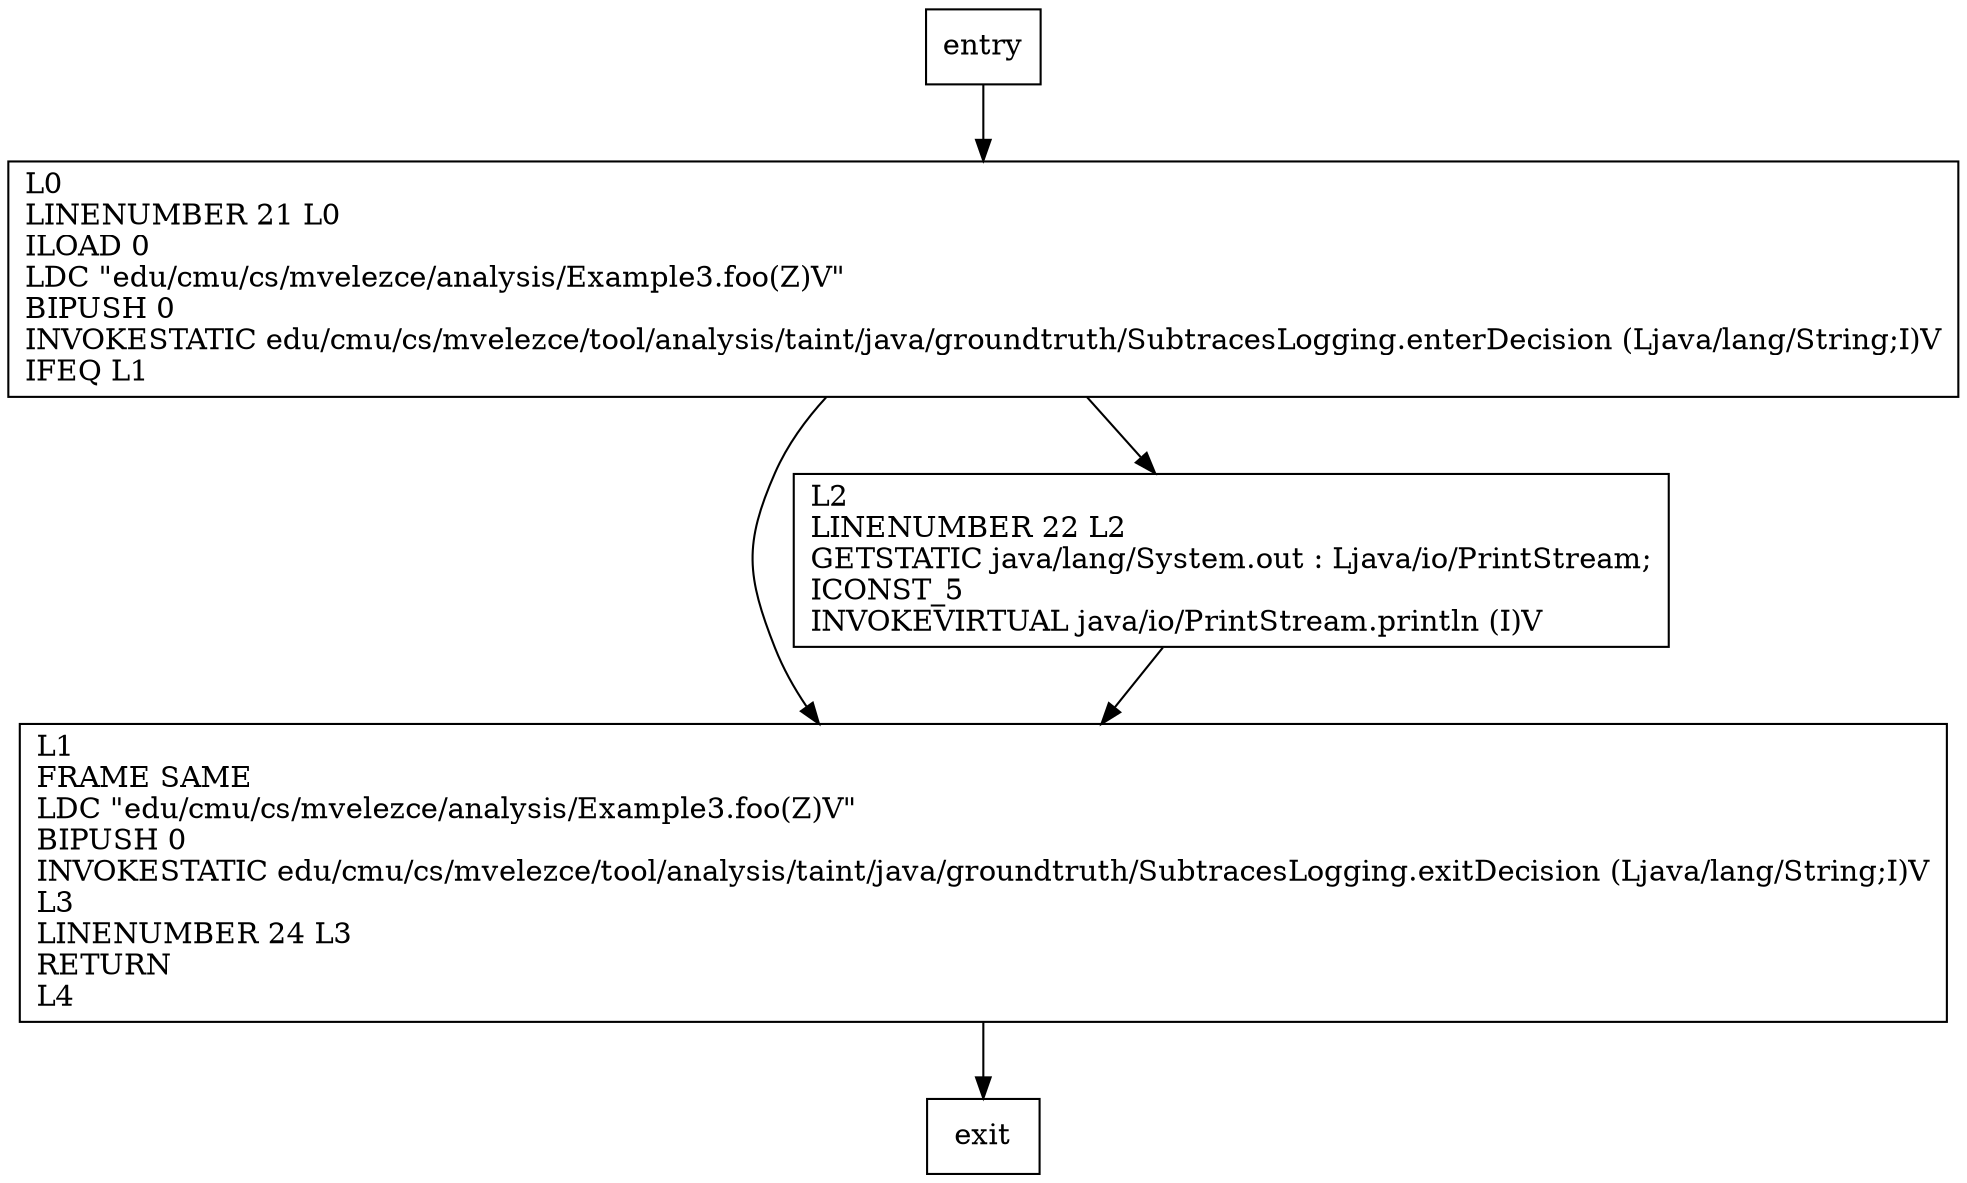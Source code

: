 digraph foo {
node [shape=record];
206142037 [label="L1\lFRAME SAME\lLDC \"edu/cmu/cs/mvelezce/analysis/Example3.foo(Z)V\"\lBIPUSH 0\lINVOKESTATIC edu/cmu/cs/mvelezce/tool/analysis/taint/java/groundtruth/SubtracesLogging.exitDecision (Ljava/lang/String;I)V\lL3\lLINENUMBER 24 L3\lRETURN\lL4\l"];
1171097095 [label="L0\lLINENUMBER 21 L0\lILOAD 0\lLDC \"edu/cmu/cs/mvelezce/analysis/Example3.foo(Z)V\"\lBIPUSH 0\lINVOKESTATIC edu/cmu/cs/mvelezce/tool/analysis/taint/java/groundtruth/SubtracesLogging.enterDecision (Ljava/lang/String;I)V\lIFEQ L1\l"];
165886570 [label="L2\lLINENUMBER 22 L2\lGETSTATIC java/lang/System.out : Ljava/io/PrintStream;\lICONST_5\lINVOKEVIRTUAL java/io/PrintStream.println (I)V\l"];
entry;
exit;
entry -> 1171097095;
206142037 -> exit;
1171097095 -> 206142037;
1171097095 -> 165886570;
165886570 -> 206142037;
}
